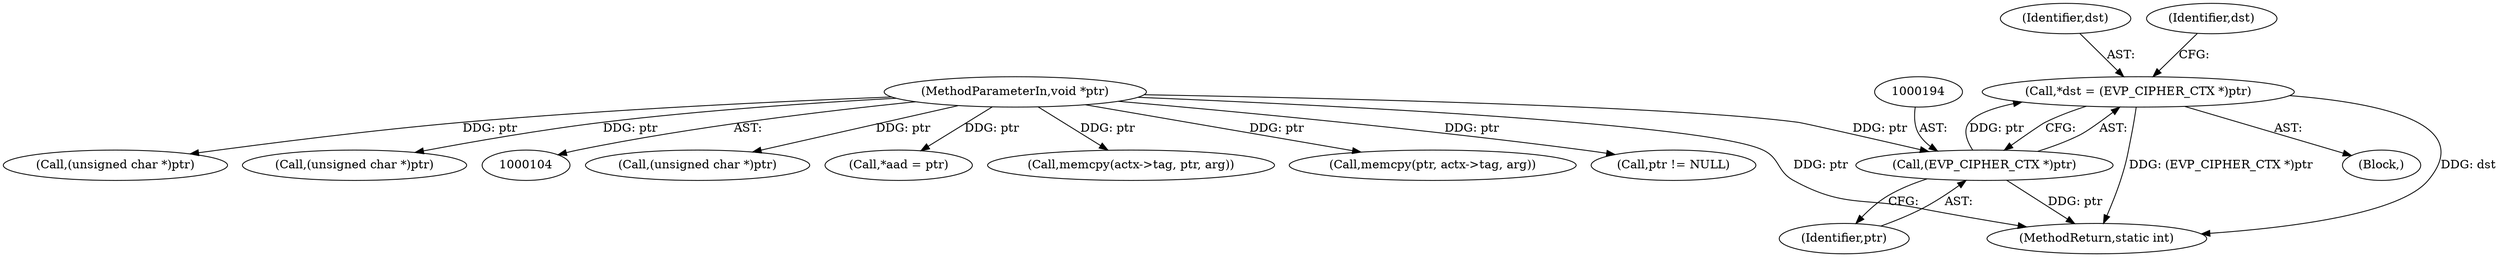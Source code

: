 digraph "0_openssl_00d965474b22b54e4275232bc71ee0c699c5cd21_1@pointer" {
"1000191" [label="(Call,*dst = (EVP_CIPHER_CTX *)ptr)"];
"1000193" [label="(Call,(EVP_CIPHER_CTX *)ptr)"];
"1000108" [label="(MethodParameterIn,void *ptr)"];
"1000300" [label="(Call,(unsigned char *)ptr)"];
"1000369" [label="(Call,*aad = ptr)"];
"1000191" [label="(Call,*dst = (EVP_CIPHER_CTX *)ptr)"];
"1000195" [label="(Identifier,ptr)"];
"1000322" [label="(Call,memcpy(actx->tag, ptr, arg))"];
"1000193" [label="(Call,(EVP_CIPHER_CTX *)ptr)"];
"1000189" [label="(Block,)"];
"1000192" [label="(Identifier,dst)"];
"1000351" [label="(Call,memcpy(ptr, actx->tag, arg))"];
"1000108" [label="(MethodParameterIn,void *ptr)"];
"1000503" [label="(MethodReturn,static int)"];
"1000318" [label="(Call,ptr != NULL)"];
"1000280" [label="(Call,(unsigned char *)ptr)"];
"1000261" [label="(Call,(unsigned char *)ptr)"];
"1000198" [label="(Identifier,dst)"];
"1000191" -> "1000189"  [label="AST: "];
"1000191" -> "1000193"  [label="CFG: "];
"1000192" -> "1000191"  [label="AST: "];
"1000193" -> "1000191"  [label="AST: "];
"1000198" -> "1000191"  [label="CFG: "];
"1000191" -> "1000503"  [label="DDG: (EVP_CIPHER_CTX *)ptr"];
"1000191" -> "1000503"  [label="DDG: dst"];
"1000193" -> "1000191"  [label="DDG: ptr"];
"1000193" -> "1000195"  [label="CFG: "];
"1000194" -> "1000193"  [label="AST: "];
"1000195" -> "1000193"  [label="AST: "];
"1000193" -> "1000503"  [label="DDG: ptr"];
"1000108" -> "1000193"  [label="DDG: ptr"];
"1000108" -> "1000104"  [label="AST: "];
"1000108" -> "1000503"  [label="DDG: ptr"];
"1000108" -> "1000261"  [label="DDG: ptr"];
"1000108" -> "1000280"  [label="DDG: ptr"];
"1000108" -> "1000300"  [label="DDG: ptr"];
"1000108" -> "1000318"  [label="DDG: ptr"];
"1000108" -> "1000322"  [label="DDG: ptr"];
"1000108" -> "1000351"  [label="DDG: ptr"];
"1000108" -> "1000369"  [label="DDG: ptr"];
}

